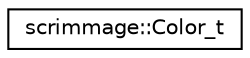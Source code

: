 digraph "Graphical Class Hierarchy"
{
 // LATEX_PDF_SIZE
  edge [fontname="Helvetica",fontsize="10",labelfontname="Helvetica",labelfontsize="10"];
  node [fontname="Helvetica",fontsize="10",shape=record];
  rankdir="LR";
  Node0 [label="scrimmage::Color_t",height=0.2,width=0.4,color="black", fillcolor="white", style="filled",URL="$structscrimmage_1_1Color__t.html",tooltip=" "];
}
